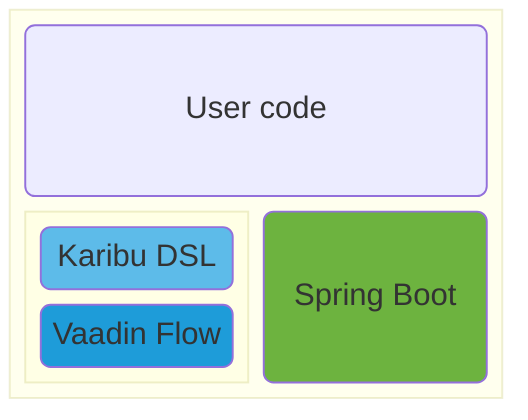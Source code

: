 block-beta
    block
          columns 2
          uc("User code"):2
          block
            columns 1
            k("Karibu DSL")
            v("Vaadin Flow")
          end
          sb("Spring Boot")
    end
style sb fill: #6db33f
style v fill: #1e9cd9
style k fill: #5dbbe9